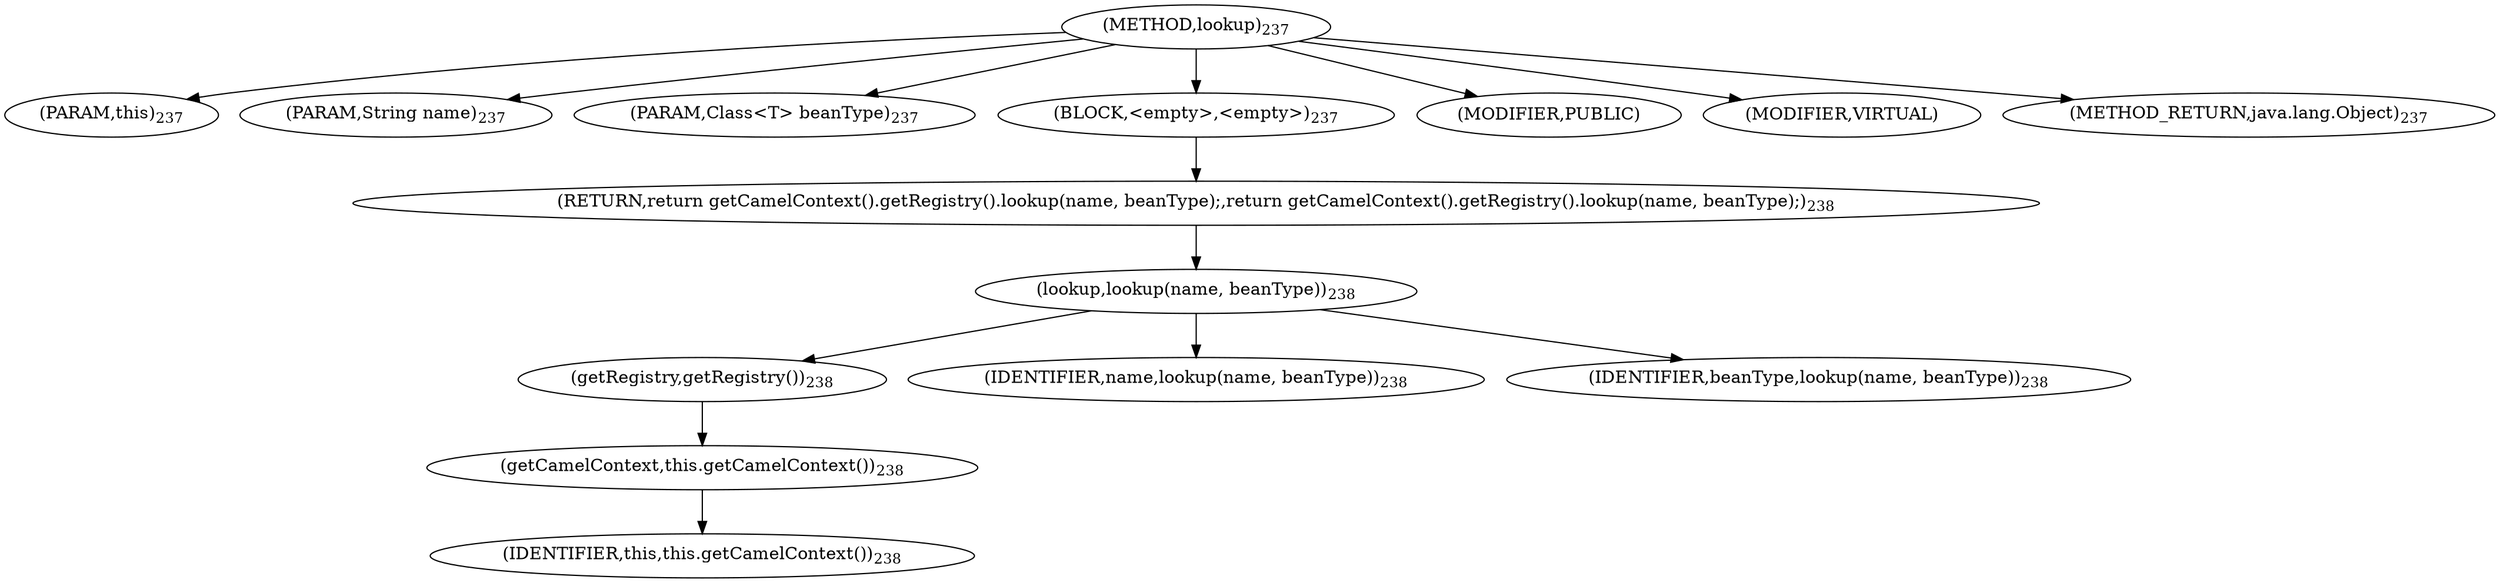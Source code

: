 digraph "lookup" {  
"463" [label = <(METHOD,lookup)<SUB>237</SUB>> ]
"30" [label = <(PARAM,this)<SUB>237</SUB>> ]
"464" [label = <(PARAM,String name)<SUB>237</SUB>> ]
"465" [label = <(PARAM,Class&lt;T&gt; beanType)<SUB>237</SUB>> ]
"466" [label = <(BLOCK,&lt;empty&gt;,&lt;empty&gt;)<SUB>237</SUB>> ]
"467" [label = <(RETURN,return getCamelContext().getRegistry().lookup(name, beanType);,return getCamelContext().getRegistry().lookup(name, beanType);)<SUB>238</SUB>> ]
"468" [label = <(lookup,lookup(name, beanType))<SUB>238</SUB>> ]
"469" [label = <(getRegistry,getRegistry())<SUB>238</SUB>> ]
"470" [label = <(getCamelContext,this.getCamelContext())<SUB>238</SUB>> ]
"29" [label = <(IDENTIFIER,this,this.getCamelContext())<SUB>238</SUB>> ]
"471" [label = <(IDENTIFIER,name,lookup(name, beanType))<SUB>238</SUB>> ]
"472" [label = <(IDENTIFIER,beanType,lookup(name, beanType))<SUB>238</SUB>> ]
"473" [label = <(MODIFIER,PUBLIC)> ]
"474" [label = <(MODIFIER,VIRTUAL)> ]
"475" [label = <(METHOD_RETURN,java.lang.Object)<SUB>237</SUB>> ]
  "463" -> "30" 
  "463" -> "464" 
  "463" -> "465" 
  "463" -> "466" 
  "463" -> "473" 
  "463" -> "474" 
  "463" -> "475" 
  "466" -> "467" 
  "467" -> "468" 
  "468" -> "469" 
  "468" -> "471" 
  "468" -> "472" 
  "469" -> "470" 
  "470" -> "29" 
}
